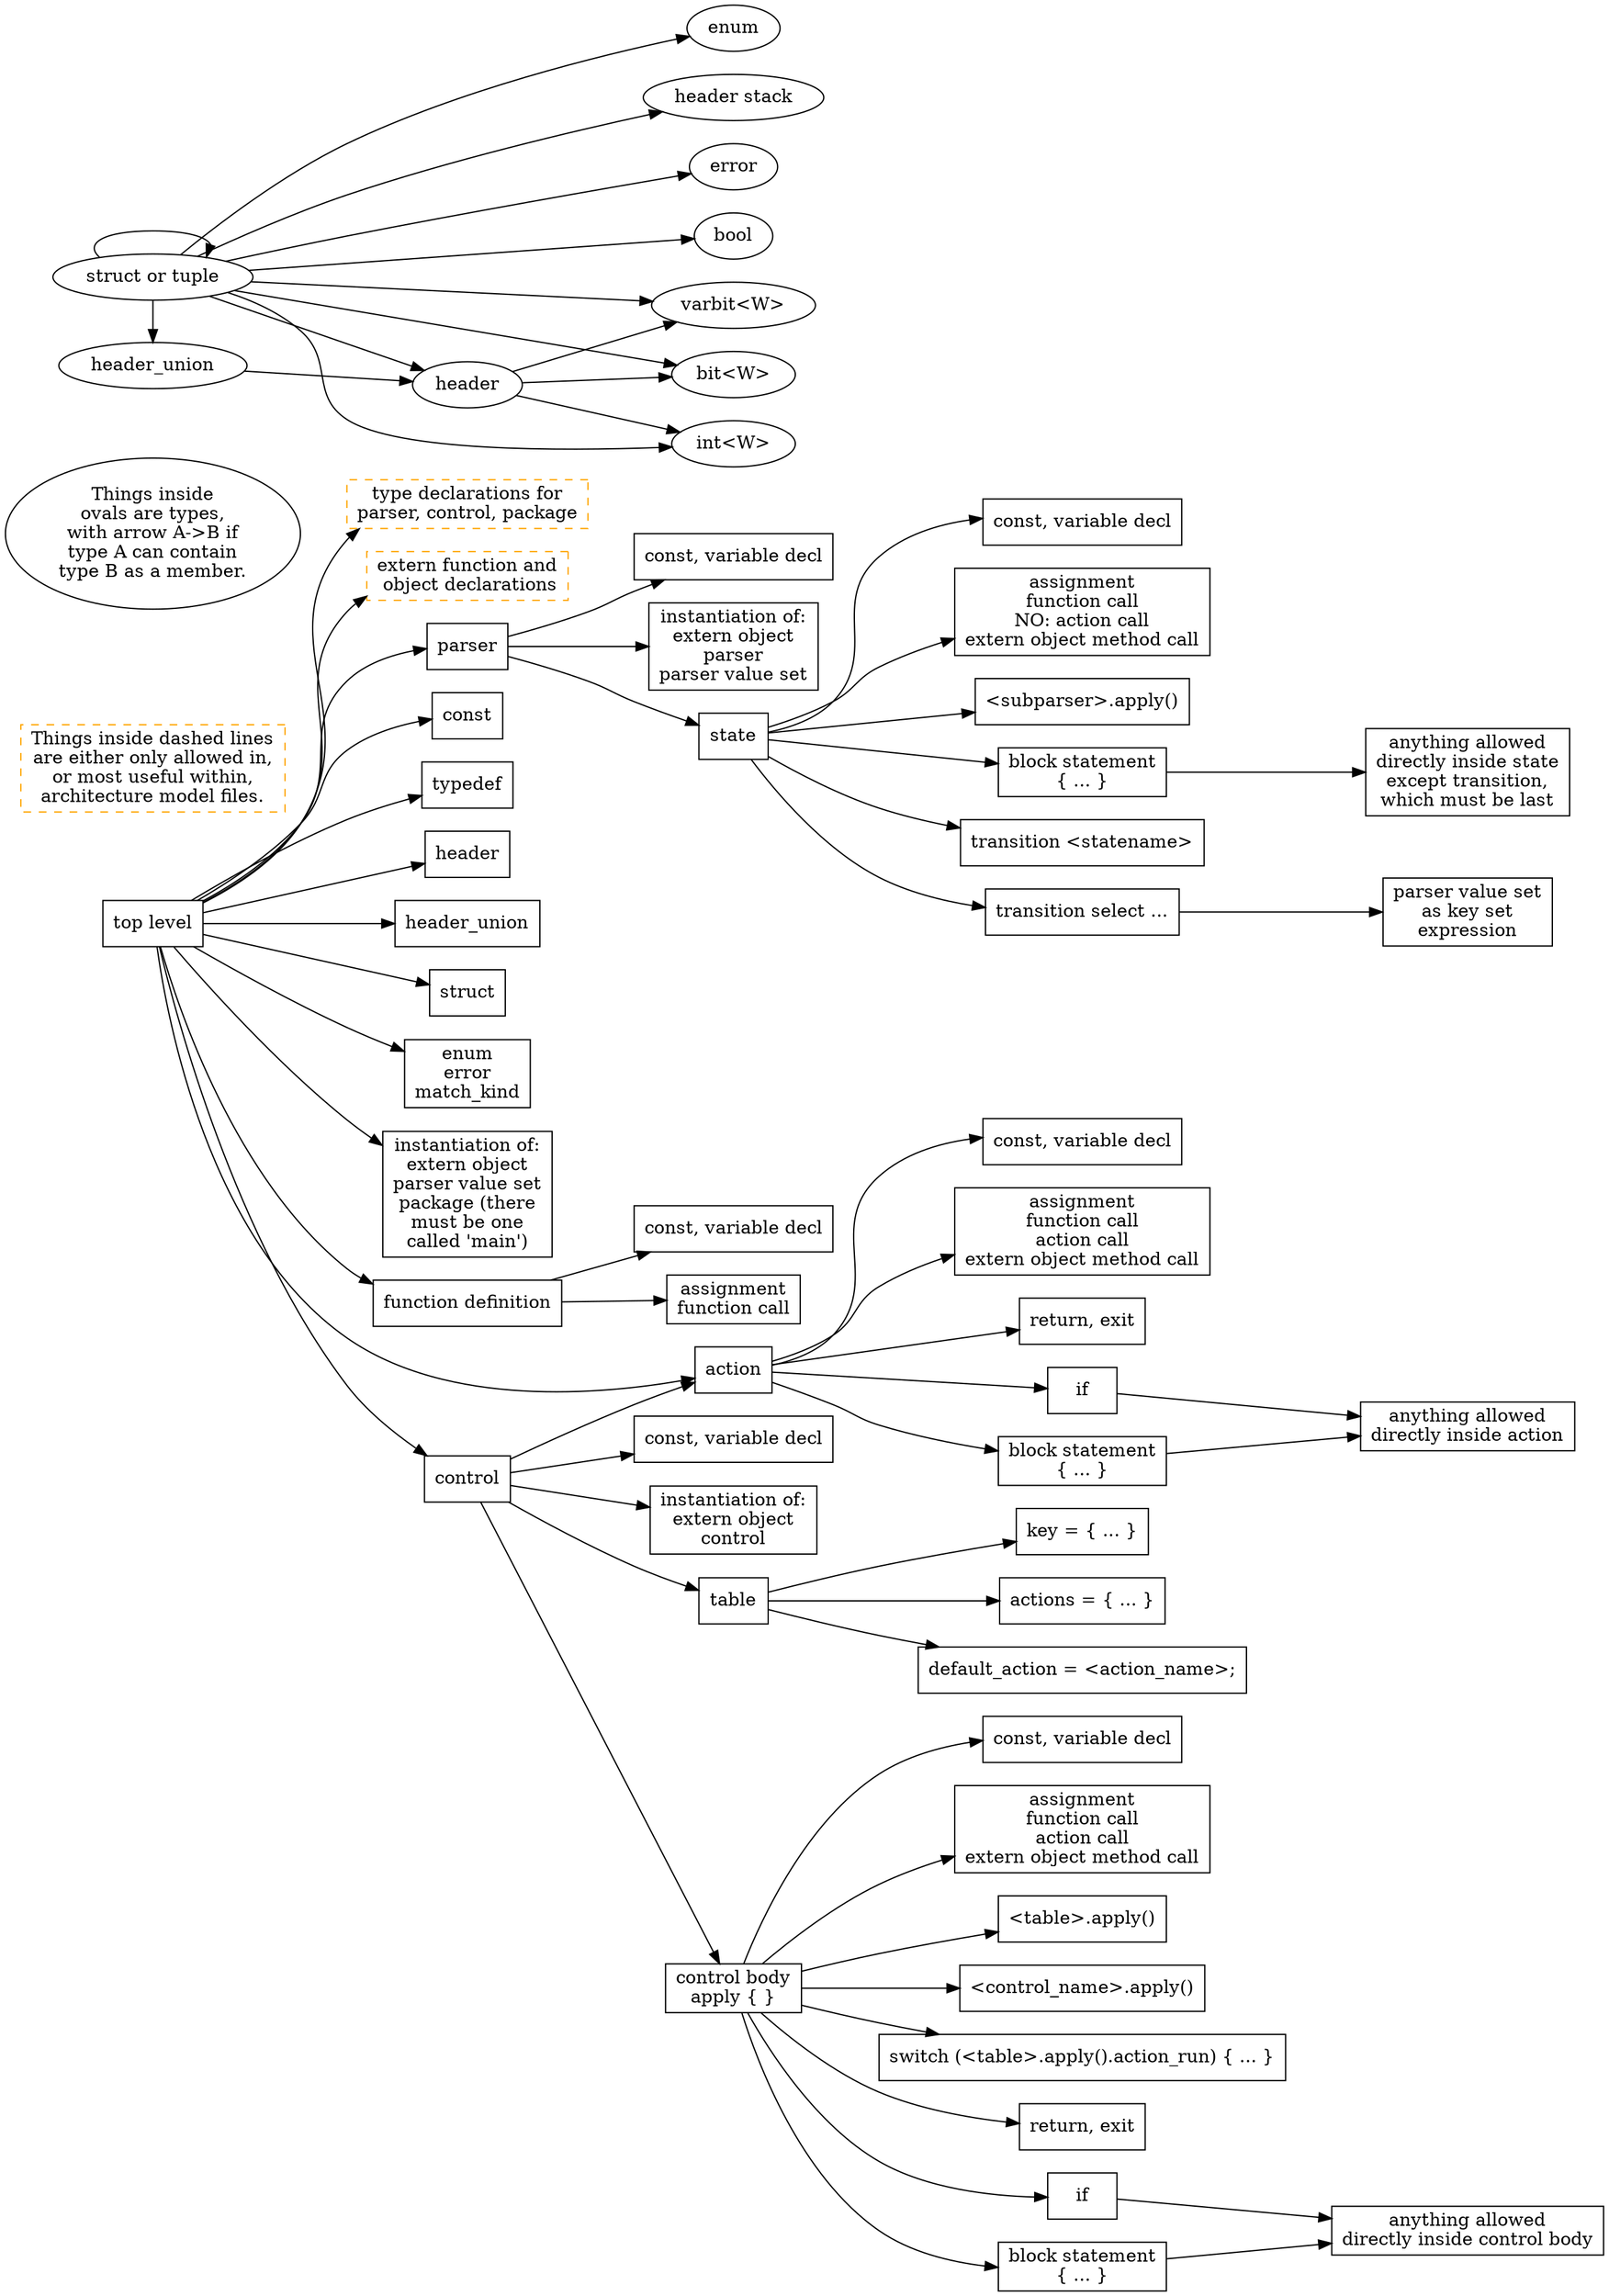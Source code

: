 digraph p4_16_allowed_construct_nesting {

    node [shape=box];
    rankdir=LR;
    
    toplevel [label="top level"];
    legend_bold_orange_box [label="Things inside dashed lines\nare either only allowed in,\nor most useful within,\narchitecture model files." style=dashed color=orange];

    toplevel -> typeDeclaration;
    typeDeclaration [label="type declarations for\nparser, control, package" style=dashed color=orange];
    toplevel -> externDeclaration;
    externDeclaration [label="extern function and\n object declarations" style=dashed color=orange];
    toplevel -> parserDeclaration;
    parserDeclaration [label="parser"];
    toplevel -> constantDeclaration1;
    constantDeclaration1 [label="const"];
    toplevel -> typedefDeclaration;
    typedefDeclaration [label="typedef"];
    toplevel -> headerTypeDeclaration;
    headerTypeDeclaration [label="header"];
    toplevel -> headerUnionDeclaration;
    headerUnionDeclaration [label="header_union"];
    toplevel -> structTypeDeclaration;
    structTypeDeclaration [label="struct"];
    toplevel -> enumErrorMatchKindDeclaration;
    enumErrorMatchKindDeclaration [label="enum\nerror\nmatch_kind"];
    toplevel -> Instantiation;
    Instantiation [label="instantiation of:\nextern object\nparser value set\npackage (there\nmust be one\ncalled 'main')"];
    toplevel -> functionDefinition;
    functionDefinition [label="function definition"];
    toplevel -> actionDeclaration;
    actionDeclaration [label="action"];
    toplevel -> controlDeclaration;
    controlDeclaration [label="control"];

    // this is 'parser <name> (<parameters>) { ... }'
    parserDeclaration -> constantOrVariableDeclaration2;
    constantOrVariableDeclaration2 [label="const, variable decl"];
    parserDeclaration -> Instantiation2;
    Instantiation2 [label="instantiation of:\nextern object\nparser\nparser value set"];
    parserDeclaration -> parserState;

    parserState [label="state"];
    parserState -> constantOrVariableDeclaration3;
    constantOrVariableDeclaration3 [label="const, variable decl"];
    parserState -> assignmentActionMethodCallStatement3;
    assignmentActionMethodCallStatement3 [label="assignment\nfunction call\nNO: action call\nextern object method call"];
    parserState -> parserApplyCallStatement3;
    parserApplyCallStatement3 [label="<subparser>.apply()"];
    parserState -> blockStatement3;
    blockStatement3 [label="block statement\n{ ... }"];
    blockStatement3 -> blockStatementInParserState;
    blockStatementInParserState [label="anything allowed\ndirectly inside state\nexcept transition,\nwhich must be last"];
    parserState -> transitionStatement1;
    parserState -> transitionStatement2;
    transitionStatement1 [label="transition <statename>"];
    transitionStatement2 [label="transition select ..."];
    transitionStatement2 -> parserValueSetCall;
    parserValueSetCall [label="parser value set\nas key set\nexpression"];

    controlDeclaration -> constantOrVariableDeclaration4;
    constantOrVariableDeclaration4 [label="const, variable decl"];
    controlDeclaration -> Instantiation4;
    Instantiation4 [label="instantiation of:\nextern object\ncontrol"];
    controlDeclaration -> actionDeclaration;
    controlDeclaration -> tableDeclaration;
    controlDeclaration -> controlBody;
    controlBody [label="control body\napply { }"];

    tableDeclaration [label="table"];
    tableDeclaration -> tablePropertyKey;
    tablePropertyKey [label="key = { ... }"];
    tableDeclaration -> tablePropertyActions;
    tablePropertyActions [label="actions = { ... }"];
    tableDeclaration -> tablePropertyDefaultAction;
    tablePropertyDefaultAction [label="default_action = <action_name>;"];

    functionDefinition -> constantOrVariableDeclaration7;
    constantOrVariableDeclaration7 [label="const, variable decl"];
    functionDefinition -> assignmentFunctionCallStatement1;
    assignmentFunctionCallStatement1 [label="assignment\nfunction call"];

    actionDeclaration -> constantOrVariableDeclaration5;
    constantOrVariableDeclaration5 [label="const, variable decl"];
    actionDeclaration -> assignmentActionMethodCallStatement5;
    assignmentActionMethodCallStatement5 [label="assignment\nfunction call\naction call\nextern object method call"];
    actionDeclaration -> returnOrExitStatement5;
    returnOrExitStatement5 [label="return, exit"];
    actionDeclaration -> conditionalStatement5;
    conditionalStatement5 [label="if"];
    conditionalStatement5 -> blockStatementInActionDeclaration;
    actionDeclaration -> blockStatement5;
    blockStatement5 [label="block statement\n{ ... }"];
    blockStatement5 -> blockStatementInActionDeclaration;
    blockStatementInActionDeclaration [label="anything allowed\ndirectly inside action"];

    // I am making up actionCallStatement.  It might most closely
    // correspond in P4_16 grammar to assignmentOrMethodCallStatement.
    //actionCallStatement

    controlBody -> constantOrVariableDeclaration6;
    constantOrVariableDeclaration6 [label="const, variable decl"];
    controlBody -> assignmentActionMethodCallStatement6;
    assignmentActionMethodCallStatement6 [label="assignment\nfunction call\naction call\nextern object method call"];
    controlBody -> tableApplyCall6;
    tableApplyCall6 [label="<table>.apply()"];
    controlBody -> controlCallStatement6;
    controlCallStatement6 [label="<control_name>.apply()"];
    controlBody -> switchStatement6;
    switchStatement6 [label="switch (<table>.apply().action_run) { ... }"];
    controlBody -> returnOrExitStatement6;
    returnOrExitStatement6 [label="return, exit"];
    controlBody -> conditionalStatement6;
    conditionalStatement6 [label="if"];
    conditionalStatement6 -> blockStatementInControlBody;
    controlBody -> blockStatement6;
    blockStatement6 [label="block statement\n{ ... }"];
    blockStatement6 -> blockStatementInControlBody;
    blockStatementInControlBody [label="anything allowed\ndirectly inside control body"];


    legend_oval [label="Things inside\novals are types,\nwith arrow A->B if\ntype A can contain\ntype B as a member." shape=oval];

    {
    rank=same;
    containerStructOrTuple [shape=oval label="struct or tuple"];
    //containerStruct [shape=oval label="struct"];
    //containerTuple [shape=oval label="tuple"];
    containerHeaderUnion [shape=oval label="header_union"];
    }

    {
    rank=same;
    containerHeader [shape=oval label="header"];
    }

    {
    rank=same;
    elementBitW [shape=oval label="bit<W>"];
    elementIntW [shape=oval label="int<W>"];
    elementVarbitW [shape=oval label="varbit<W>"];
    elementError [shape=oval label="error"];
    elementBool [shape=oval label="bool"];
    elementEnum [shape=oval label="enum"];
    elementHeaderStack [shape=oval label="header stack"];
    }

    containerHeader -> elementBitW;
    containerHeader -> elementIntW;
    containerHeader -> elementVarbitW;

    containerHeaderUnion -> containerHeader;

    containerStructOrTuple -> elementBitW;
    containerStructOrTuple -> elementIntW;
    containerStructOrTuple -> elementVarbitW;
    containerStructOrTuple -> elementError;
    containerStructOrTuple -> elementBool;
    containerStructOrTuple -> elementEnum;
    containerStructOrTuple -> containerHeader;
    containerStructOrTuple -> containerHeaderUnion;
    containerStructOrTuple -> elementHeaderStack;
    containerStructOrTuple -> containerStructOrTuple;
}
